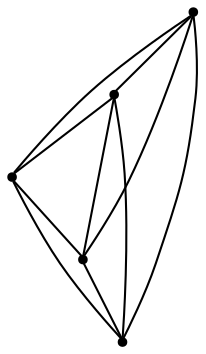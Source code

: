 graph {
  node [shape=point,comment="{\"directed\":false,\"doi\":\"10.1007/978-3-540-70904-6_21\",\"figure\":\"5\"}"]

  v0 [pos="1104.6013035973838,951.1875279744465"]
  v1 [pos="1046.2154660247093,861.4375559488932"]
  v2 [pos="868.8074672965116,1008.5625457763671"]
  v3 [pos="691.3994367732557,861.4375559488932"]
  v4 [pos="631.8883720930232,950.187505086263"]

  v0 -- v1 [id="-17",pos="1104.6013035973838,951.1875279744465 1090.3444949127907,905.3459930419921 1090.3444949127907,905.3459930419921 1090.3444949127907,905.3459930419921 1060.8098110465116,905.3459930419921 1060.8098110465116,905.3459930419921 1060.8098110465116,905.3459930419921 1046.2154660247093,861.4375559488932 1046.2154660247093,861.4375559488932 1046.2154660247093,861.4375559488932"]
  v4 -- v2 [id="-32",pos="631.8883720930232,950.187505086263 647.3620730377907,993.9293670654296 647.3620730377907,993.9293670654296 647.3620730377907,993.9293670654296 868.8074672965116,1008.5625457763671 868.8074672965116,1008.5625457763671 868.8074672965116,1008.5625457763671"]
  v4 -- v3 [id="-34",pos="631.8883720930232,950.187505086263 647.3620730377907,905.3459930419921 647.3620730377907,905.3459930419921 647.3620730377907,905.3459930419921 676.8967569040698,905.3459930419921 676.8967569040698,905.3459930419921 676.8967569040698,905.3459930419921 691.3994367732557,861.4375559488932 691.3994367732557,861.4375559488932 691.3994367732557,861.4375559488932"]
  v4 -- v1 [id="-52",pos="631.8883720930232,950.187505086263 706.4272438226744,934.8750559488932 706.4272438226744,934.8750559488932 706.4272438226744,934.8750559488932 735.9576671511628,934.8750559488932 735.9576671511628,934.8750559488932 735.9576671511628,934.8750559488932 765.4923510174418,905.3459930419921 765.4923510174418,905.3459930419921 765.4923510174418,905.3459930419921 795.0228379360465,905.3459930419921 795.0228379360465,905.3459930419921 795.0228379360465,905.3459930419921 824.5533248546511,875.8209991455077 824.5533248546511,875.8209991455077 824.5533248546511,875.8209991455077 854.0880087209302,875.8209991455077 854.0880087209302,875.8209991455077 854.0880087209302,875.8209991455077 1046.2154660247093,861.4375559488932 1046.2154660247093,861.4375559488932 1046.2154660247093,861.4375559488932"]
  v3 -- v2 [id="-63",pos="691.3994367732557,861.4375559488932 706.4272438226744,905.3459930419921 706.4272438226744,905.3459930419921 706.4272438226744,905.3459930419921 735.9576671511628,905.3459930419921 735.9576671511628,905.3459930419921 735.9576671511628,905.3459930419921 765.4923510174418,934.8750559488932 765.4923510174418,934.8750559488932 765.4923510174418,934.8750559488932 795.0228379360465,934.8750559488932 795.0228379360465,934.8750559488932 795.0228379360465,934.8750559488932 824.5533248546511,964.4000498453776 824.5533248546511,964.4000498453776 824.5533248546511,964.4000498453776 854.0880087209302,964.4000498453776 854.0880087209302,964.4000498453776 854.0880087209302,964.4000498453776 868.8074672965116,1008.5625457763671 868.8074672965116,1008.5625457763671 868.8074672965116,1008.5625457763671"]
  v3 -- v1 [id="-67",pos="691.3994367732557,861.4375559488932 735.9576671511628,846.2958780924479 735.9576671511628,846.2958780924479 735.9576671511628,846.2958780924479 854.0880087209302,846.2958780924479 854.0880087209302,846.2958780924479 854.0880087209302,846.2958780924479 1046.2154660247093,861.4375559488932 1046.2154660247093,861.4375559488932 1046.2154660247093,861.4375559488932"]
  v3 -- v0 [id="-68",pos="691.3994367732557,861.4375559488932 735.9576671511628,875.8209991455077 735.9576671511628,875.8209991455077 735.9576671511628,875.8209991455077 795.0228379360465,875.8209991455077 795.0228379360465,875.8209991455077 795.0228379360465,875.8209991455077 824.5533248546511,905.3459930419921 824.5533248546511,905.3459930419921 824.5533248546511,905.3459930419921 854.0880087209302,905.3459930419921 854.0880087209302,905.3459930419921 854.0880087209302,905.3459930419921 972.2141533430232,905.3459930419921 972.2141533430232,905.3459930419921 972.2141533430232,905.3459930419921 1001.7488372093023,934.8750559488932 1001.7488372093023,934.8750559488932 1001.7488372093023,934.8750559488932 1104.6013035973838,951.1875279744465 1104.6013035973838,951.1875279744465 1104.6013035973838,951.1875279744465"]
  v4 -- v0 [id="-70",pos="631.8883720930232,950.187505086263 706.4272438226744,964.4000498453776 706.4272438226744,964.4000498453776 706.4272438226744,964.4000498453776 795.0228379360465,964.4000498453776 795.0228379360465,964.4000498453776 795.0228379360465,964.4000498453776 824.5533248546511,934.8750559488932 824.5533248546511,934.8750559488932 824.5533248546511,934.8750559488932 854.0880087209302,934.8750559488932 854.0880087209302,934.8750559488932 854.0880087209302,934.8750559488932 913.1531795058139,934.8750559488932 913.1531795058139,934.8750559488932 913.1531795058139,934.8750559488932 942.6836664244186,964.4000498453776 942.6836664244186,964.4000498453776 942.6836664244186,964.4000498453776 1104.6013035973838,951.1875279744465 1104.6013035973838,951.1875279744465 1104.6013035973838,951.1875279744465"]
  v0 -- v2 [id="-72",pos="1104.6013035973838,951.1875279744465 1090.3444949127907,993.9293670654296 1090.3444949127907,993.9293670654296 1090.3444949127907,993.9293670654296 868.8074672965116,1008.5625457763671 868.8074672965116,1008.5625457763671 868.8074672965116,1008.5625457763671"]
  v1 -- v2 [id="-120",pos="1046.2154660247093,861.4375559488932 1031.2793241279069,905.3459930419921 1031.2793241279069,905.3459930419921 1031.2793241279069,905.3459930419921 1001.7488372093023,905.3459930419921 1001.7488372093023,905.3459930419921 1001.7488372093023,905.3459930419921 972.2141533430232,934.8750559488932 972.2141533430232,934.8750559488932 972.2141533430232,934.8750559488932 942.6836664244186,934.8750559488932 942.6836664244186,934.8750559488932 942.6836664244186,934.8750559488932 913.1531795058139,964.4000498453776 913.1531795058139,964.4000498453776 913.1531795058139,964.4000498453776 883.6184956395349,964.4000498453776 883.6184956395349,964.4000498453776 883.6184956395349,964.4000498453776 868.8074672965116,1008.5625457763671 868.8074672965116,1008.5625457763671 868.8074672965116,1008.5625457763671"]
}